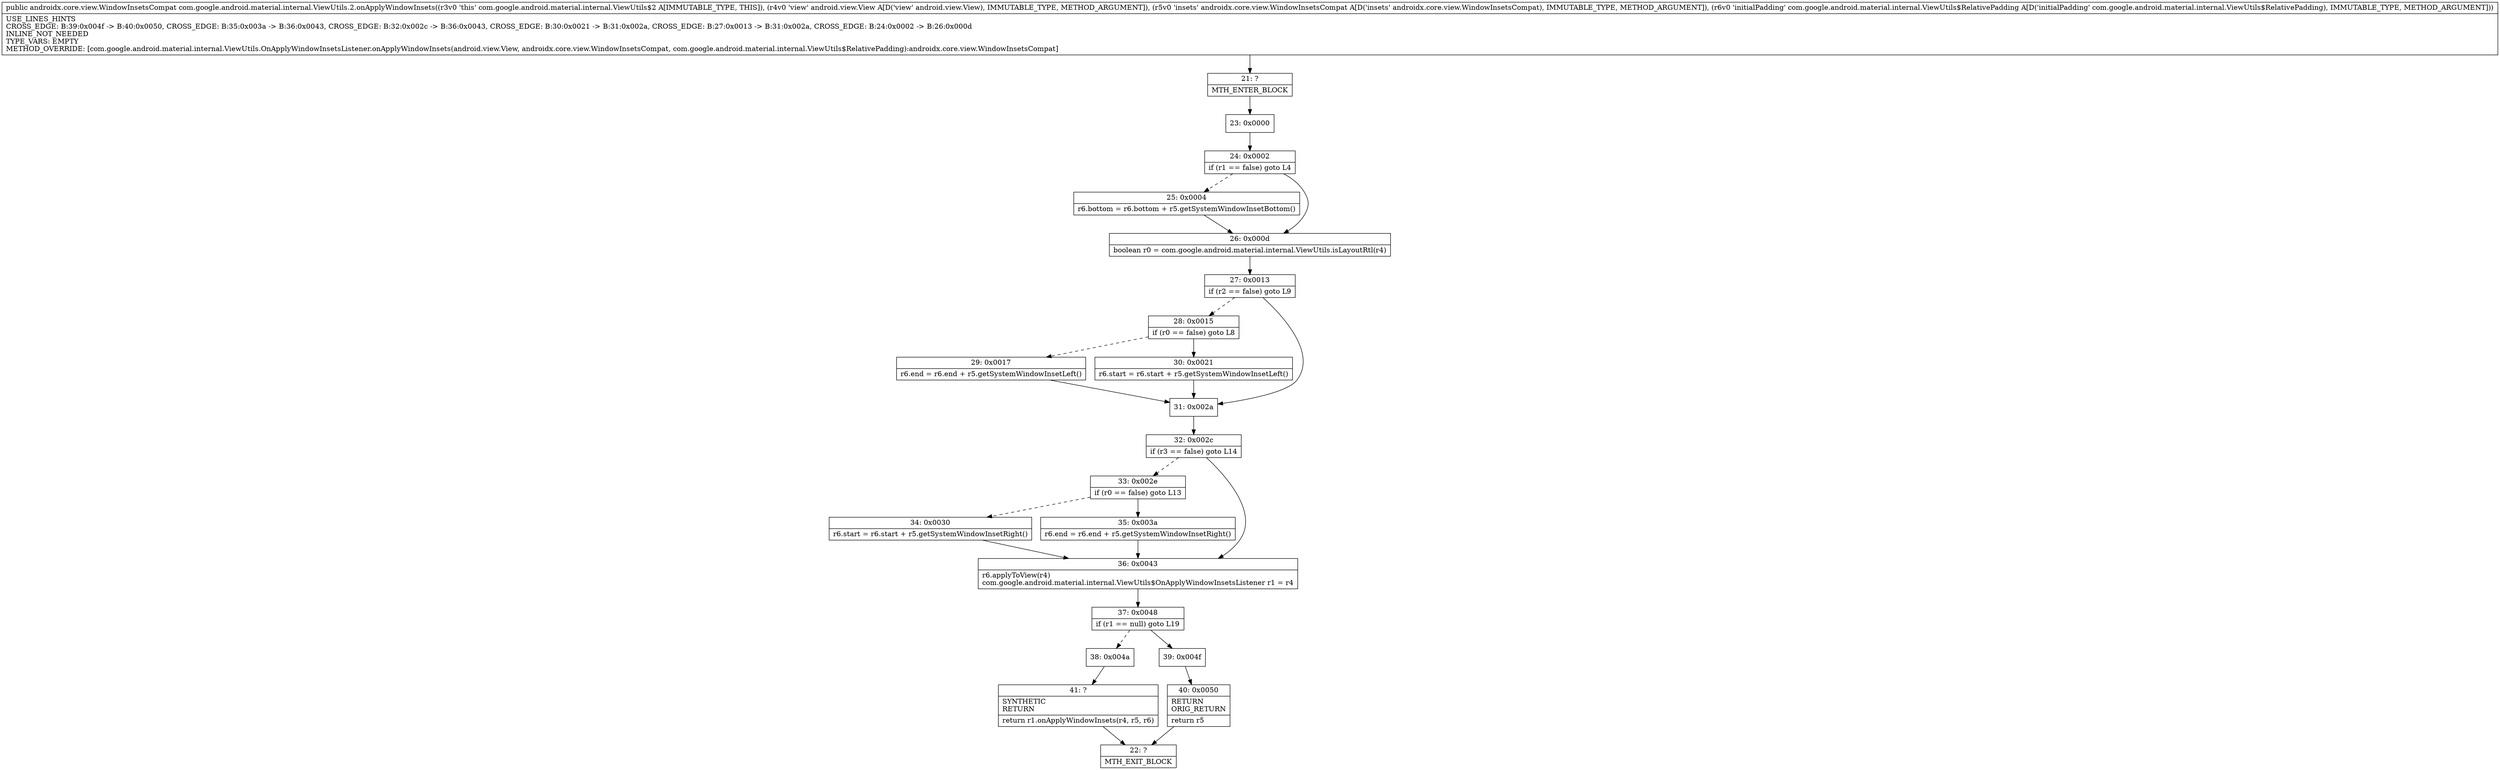 digraph "CFG forcom.google.android.material.internal.ViewUtils.2.onApplyWindowInsets(Landroid\/view\/View;Landroidx\/core\/view\/WindowInsetsCompat;Lcom\/google\/android\/material\/internal\/ViewUtils$RelativePadding;)Landroidx\/core\/view\/WindowInsetsCompat;" {
Node_21 [shape=record,label="{21\:\ ?|MTH_ENTER_BLOCK\l}"];
Node_23 [shape=record,label="{23\:\ 0x0000}"];
Node_24 [shape=record,label="{24\:\ 0x0002|if (r1 == false) goto L4\l}"];
Node_25 [shape=record,label="{25\:\ 0x0004|r6.bottom = r6.bottom + r5.getSystemWindowInsetBottom()\l}"];
Node_26 [shape=record,label="{26\:\ 0x000d|boolean r0 = com.google.android.material.internal.ViewUtils.isLayoutRtl(r4)\l}"];
Node_27 [shape=record,label="{27\:\ 0x0013|if (r2 == false) goto L9\l}"];
Node_28 [shape=record,label="{28\:\ 0x0015|if (r0 == false) goto L8\l}"];
Node_29 [shape=record,label="{29\:\ 0x0017|r6.end = r6.end + r5.getSystemWindowInsetLeft()\l}"];
Node_30 [shape=record,label="{30\:\ 0x0021|r6.start = r6.start + r5.getSystemWindowInsetLeft()\l}"];
Node_31 [shape=record,label="{31\:\ 0x002a}"];
Node_32 [shape=record,label="{32\:\ 0x002c|if (r3 == false) goto L14\l}"];
Node_33 [shape=record,label="{33\:\ 0x002e|if (r0 == false) goto L13\l}"];
Node_34 [shape=record,label="{34\:\ 0x0030|r6.start = r6.start + r5.getSystemWindowInsetRight()\l}"];
Node_35 [shape=record,label="{35\:\ 0x003a|r6.end = r6.end + r5.getSystemWindowInsetRight()\l}"];
Node_36 [shape=record,label="{36\:\ 0x0043|r6.applyToView(r4)\lcom.google.android.material.internal.ViewUtils$OnApplyWindowInsetsListener r1 = r4\l}"];
Node_37 [shape=record,label="{37\:\ 0x0048|if (r1 == null) goto L19\l}"];
Node_38 [shape=record,label="{38\:\ 0x004a}"];
Node_41 [shape=record,label="{41\:\ ?|SYNTHETIC\lRETURN\l|return r1.onApplyWindowInsets(r4, r5, r6)\l}"];
Node_22 [shape=record,label="{22\:\ ?|MTH_EXIT_BLOCK\l}"];
Node_39 [shape=record,label="{39\:\ 0x004f}"];
Node_40 [shape=record,label="{40\:\ 0x0050|RETURN\lORIG_RETURN\l|return r5\l}"];
MethodNode[shape=record,label="{public androidx.core.view.WindowInsetsCompat com.google.android.material.internal.ViewUtils.2.onApplyWindowInsets((r3v0 'this' com.google.android.material.internal.ViewUtils$2 A[IMMUTABLE_TYPE, THIS]), (r4v0 'view' android.view.View A[D('view' android.view.View), IMMUTABLE_TYPE, METHOD_ARGUMENT]), (r5v0 'insets' androidx.core.view.WindowInsetsCompat A[D('insets' androidx.core.view.WindowInsetsCompat), IMMUTABLE_TYPE, METHOD_ARGUMENT]), (r6v0 'initialPadding' com.google.android.material.internal.ViewUtils$RelativePadding A[D('initialPadding' com.google.android.material.internal.ViewUtils$RelativePadding), IMMUTABLE_TYPE, METHOD_ARGUMENT]))  | USE_LINES_HINTS\lCROSS_EDGE: B:39:0x004f \-\> B:40:0x0050, CROSS_EDGE: B:35:0x003a \-\> B:36:0x0043, CROSS_EDGE: B:32:0x002c \-\> B:36:0x0043, CROSS_EDGE: B:30:0x0021 \-\> B:31:0x002a, CROSS_EDGE: B:27:0x0013 \-\> B:31:0x002a, CROSS_EDGE: B:24:0x0002 \-\> B:26:0x000d\lINLINE_NOT_NEEDED\lTYPE_VARS: EMPTY\lMETHOD_OVERRIDE: [com.google.android.material.internal.ViewUtils.OnApplyWindowInsetsListener.onApplyWindowInsets(android.view.View, androidx.core.view.WindowInsetsCompat, com.google.android.material.internal.ViewUtils$RelativePadding):androidx.core.view.WindowInsetsCompat]\l}"];
MethodNode -> Node_21;Node_21 -> Node_23;
Node_23 -> Node_24;
Node_24 -> Node_25[style=dashed];
Node_24 -> Node_26;
Node_25 -> Node_26;
Node_26 -> Node_27;
Node_27 -> Node_28[style=dashed];
Node_27 -> Node_31;
Node_28 -> Node_29[style=dashed];
Node_28 -> Node_30;
Node_29 -> Node_31;
Node_30 -> Node_31;
Node_31 -> Node_32;
Node_32 -> Node_33[style=dashed];
Node_32 -> Node_36;
Node_33 -> Node_34[style=dashed];
Node_33 -> Node_35;
Node_34 -> Node_36;
Node_35 -> Node_36;
Node_36 -> Node_37;
Node_37 -> Node_38[style=dashed];
Node_37 -> Node_39;
Node_38 -> Node_41;
Node_41 -> Node_22;
Node_39 -> Node_40;
Node_40 -> Node_22;
}

